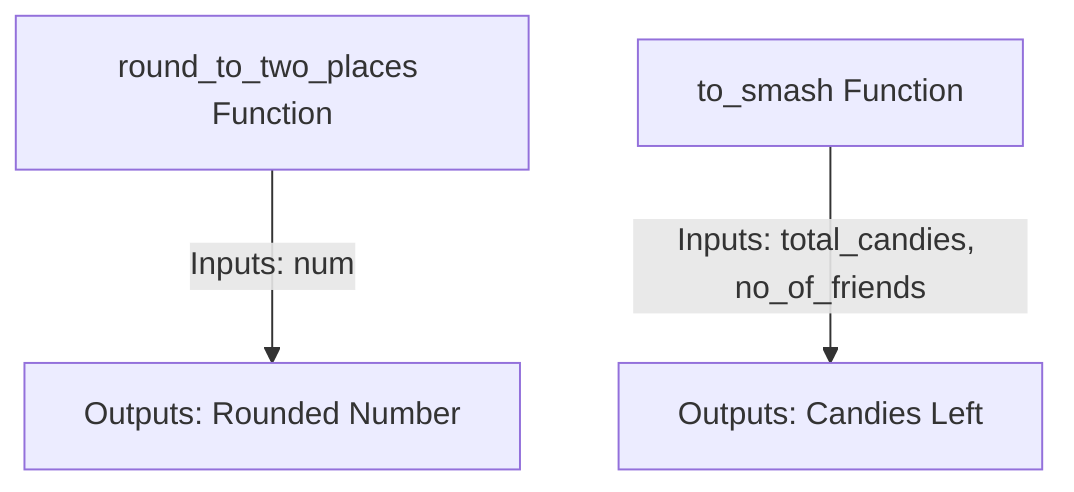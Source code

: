 flowchart TD
    A["round_to_two_places Function"] -- Inputs: num --> B["Outputs: Rounded Number"]
    C["to_smash Function"] -- Inputs: total_candies, no_of_friends --> D["Outputs: Candies Left"]